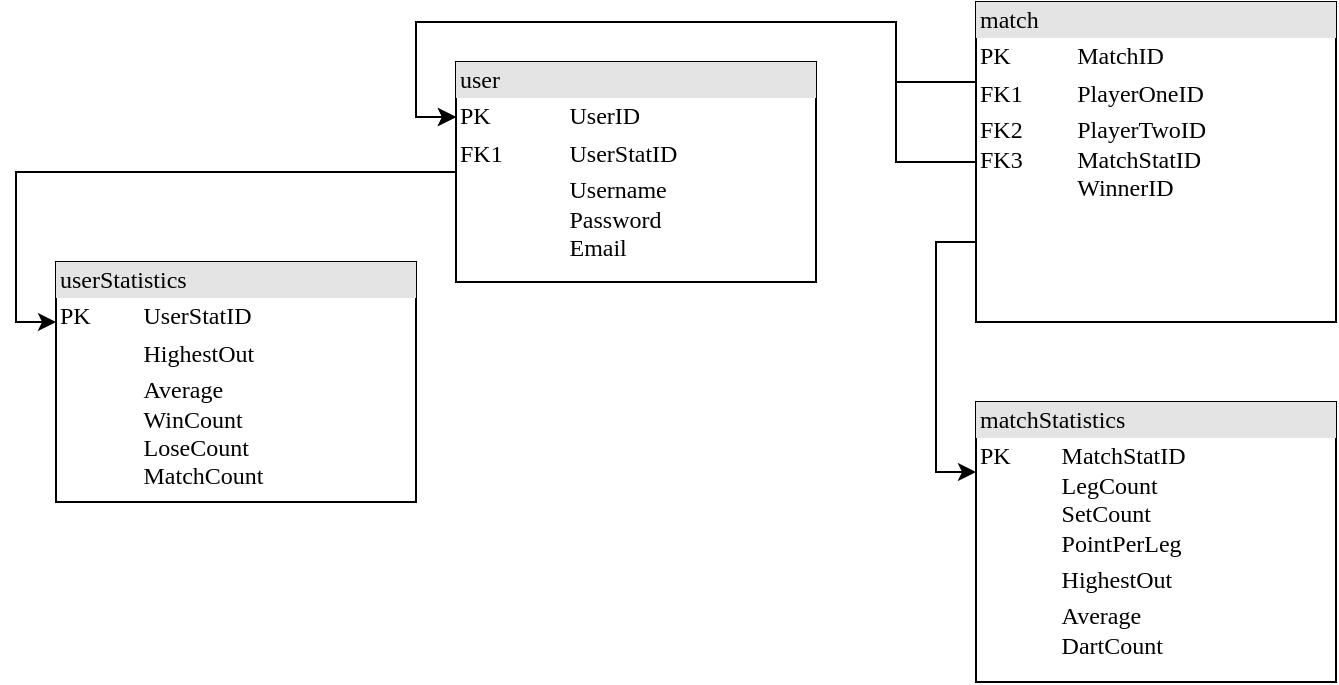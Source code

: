 <mxfile version="14.4.9" type="github">
  <diagram name="Page-1" id="2ca16b54-16f6-2749-3443-fa8db7711227">
    <mxGraphModel dx="1209" dy="663" grid="1" gridSize="10" guides="1" tooltips="1" connect="1" arrows="1" fold="1" page="1" pageScale="1" pageWidth="1100" pageHeight="850" background="#ffffff" math="0" shadow="0">
      <root>
        <mxCell id="0" />
        <mxCell id="1" parent="0" />
        <mxCell id="dMJ_lf-fCtvgu71OYNqB-4" style="edgeStyle=orthogonalEdgeStyle;rounded=0;orthogonalLoop=1;jettySize=auto;html=1;exitX=0;exitY=0.5;exitDx=0;exitDy=0;entryX=0;entryY=0.25;entryDx=0;entryDy=0;" edge="1" parent="1" source="dMJ_lf-fCtvgu71OYNqB-1" target="dMJ_lf-fCtvgu71OYNqB-3">
          <mxGeometry relative="1" as="geometry" />
        </mxCell>
        <mxCell id="dMJ_lf-fCtvgu71OYNqB-1" value="&lt;div style=&quot;box-sizing: border-box ; width: 100% ; background: #e4e4e4 ; padding: 2px&quot;&gt;user&lt;/div&gt;&lt;table style=&quot;width: 100% ; font-size: 1em&quot; cellpadding=&quot;2&quot; cellspacing=&quot;0&quot;&gt;&lt;tbody&gt;&lt;tr&gt;&lt;td&gt;PK&lt;/td&gt;&lt;td&gt;UserID&lt;/td&gt;&lt;/tr&gt;&lt;tr&gt;&lt;td&gt;FK1&lt;/td&gt;&lt;td&gt;UserStatID&lt;/td&gt;&lt;/tr&gt;&lt;tr&gt;&lt;td&gt;&lt;br&gt;&lt;/td&gt;&lt;td&gt;Username&lt;br&gt;Password&lt;br&gt;Email&lt;/td&gt;&lt;/tr&gt;&lt;/tbody&gt;&lt;/table&gt;" style="verticalAlign=top;align=left;overflow=fill;html=1;rounded=0;shadow=0;comic=0;labelBackgroundColor=none;strokeWidth=1;fontFamily=Verdana;fontSize=12" vertex="1" parent="1">
          <mxGeometry x="360" y="140" width="180" height="110" as="geometry" />
        </mxCell>
        <mxCell id="dMJ_lf-fCtvgu71OYNqB-5" style="edgeStyle=orthogonalEdgeStyle;rounded=0;orthogonalLoop=1;jettySize=auto;html=1;exitX=0;exitY=0.25;exitDx=0;exitDy=0;entryX=0;entryY=0.25;entryDx=0;entryDy=0;" edge="1" parent="1" source="dMJ_lf-fCtvgu71OYNqB-2" target="dMJ_lf-fCtvgu71OYNqB-1">
          <mxGeometry relative="1" as="geometry" />
        </mxCell>
        <mxCell id="dMJ_lf-fCtvgu71OYNqB-6" style="edgeStyle=orthogonalEdgeStyle;rounded=0;orthogonalLoop=1;jettySize=auto;html=1;exitX=0;exitY=0.5;exitDx=0;exitDy=0;entryX=0;entryY=0.25;entryDx=0;entryDy=0;" edge="1" parent="1" source="dMJ_lf-fCtvgu71OYNqB-2" target="dMJ_lf-fCtvgu71OYNqB-1">
          <mxGeometry relative="1" as="geometry" />
        </mxCell>
        <mxCell id="dMJ_lf-fCtvgu71OYNqB-8" style="edgeStyle=orthogonalEdgeStyle;rounded=0;orthogonalLoop=1;jettySize=auto;html=1;exitX=0;exitY=0.75;exitDx=0;exitDy=0;entryX=0;entryY=0.25;entryDx=0;entryDy=0;" edge="1" parent="1" source="dMJ_lf-fCtvgu71OYNqB-2" target="dMJ_lf-fCtvgu71OYNqB-7">
          <mxGeometry relative="1" as="geometry" />
        </mxCell>
        <mxCell id="dMJ_lf-fCtvgu71OYNqB-2" value="&lt;div style=&quot;box-sizing: border-box ; width: 100% ; background: #e4e4e4 ; padding: 2px&quot;&gt;match&lt;/div&gt;&lt;table style=&quot;width: 100% ; font-size: 1em&quot; cellpadding=&quot;2&quot; cellspacing=&quot;0&quot;&gt;&lt;tbody&gt;&lt;tr&gt;&lt;td&gt;PK&lt;/td&gt;&lt;td&gt;MatchID&lt;/td&gt;&lt;/tr&gt;&lt;tr&gt;&lt;td&gt;FK1&lt;/td&gt;&lt;td&gt;PlayerOneID&lt;/td&gt;&lt;/tr&gt;&lt;tr&gt;&lt;td&gt;FK2&lt;br&gt;FK3&lt;br&gt;&lt;br&gt;&lt;/td&gt;&lt;td&gt;PlayerTwoID&lt;br&gt;MatchStatID&lt;br&gt;WinnerID&lt;/td&gt;&lt;/tr&gt;&lt;/tbody&gt;&lt;/table&gt;" style="verticalAlign=top;align=left;overflow=fill;html=1;rounded=0;shadow=0;comic=0;labelBackgroundColor=none;strokeWidth=1;fontFamily=Verdana;fontSize=12" vertex="1" parent="1">
          <mxGeometry x="620" y="110" width="180" height="160" as="geometry" />
        </mxCell>
        <mxCell id="dMJ_lf-fCtvgu71OYNqB-3" value="&lt;div style=&quot;box-sizing: border-box ; width: 100% ; background: #e4e4e4 ; padding: 2px&quot;&gt;userStatistics&lt;/div&gt;&lt;table style=&quot;width: 100% ; font-size: 1em&quot; cellpadding=&quot;2&quot; cellspacing=&quot;0&quot;&gt;&lt;tbody&gt;&lt;tr&gt;&lt;td&gt;PK&lt;/td&gt;&lt;td&gt;UserStatID&lt;/td&gt;&lt;/tr&gt;&lt;tr&gt;&lt;td&gt;&lt;br&gt;&lt;/td&gt;&lt;td&gt;HighestOut&lt;/td&gt;&lt;/tr&gt;&lt;tr&gt;&lt;td&gt;&lt;br&gt;&lt;/td&gt;&lt;td&gt;Average&lt;br&gt;WinCount&lt;br&gt;LoseCount&lt;br&gt;MatchCount&lt;/td&gt;&lt;/tr&gt;&lt;/tbody&gt;&lt;/table&gt;" style="verticalAlign=top;align=left;overflow=fill;html=1;rounded=0;shadow=0;comic=0;labelBackgroundColor=none;strokeWidth=1;fontFamily=Verdana;fontSize=12" vertex="1" parent="1">
          <mxGeometry x="160" y="240" width="180" height="120" as="geometry" />
        </mxCell>
        <mxCell id="dMJ_lf-fCtvgu71OYNqB-7" value="&lt;div style=&quot;box-sizing: border-box ; width: 100% ; background: #e4e4e4 ; padding: 2px&quot;&gt;matchStatistics&lt;/div&gt;&lt;table style=&quot;width: 100% ; font-size: 1em&quot; cellpadding=&quot;2&quot; cellspacing=&quot;0&quot;&gt;&lt;tbody&gt;&lt;tr&gt;&lt;td&gt;PK&lt;br&gt;&lt;br&gt;&lt;br&gt;&lt;br&gt;&lt;/td&gt;&lt;td&gt;MatchStatID&lt;br&gt;LegCount&lt;br&gt;SetCount&lt;br&gt;PointPerLeg&lt;br&gt;&lt;/td&gt;&lt;/tr&gt;&lt;tr&gt;&lt;td&gt;&lt;br&gt;&lt;/td&gt;&lt;td&gt;HighestOut&lt;/td&gt;&lt;/tr&gt;&lt;tr&gt;&lt;td&gt;&lt;br&gt;&lt;/td&gt;&lt;td&gt;Average&lt;br&gt;DartCount&lt;br&gt;&lt;/td&gt;&lt;/tr&gt;&lt;/tbody&gt;&lt;/table&gt;" style="verticalAlign=top;align=left;overflow=fill;html=1;rounded=0;shadow=0;comic=0;labelBackgroundColor=none;strokeWidth=1;fontFamily=Verdana;fontSize=12" vertex="1" parent="1">
          <mxGeometry x="620" y="310" width="180" height="140" as="geometry" />
        </mxCell>
      </root>
    </mxGraphModel>
  </diagram>
</mxfile>
